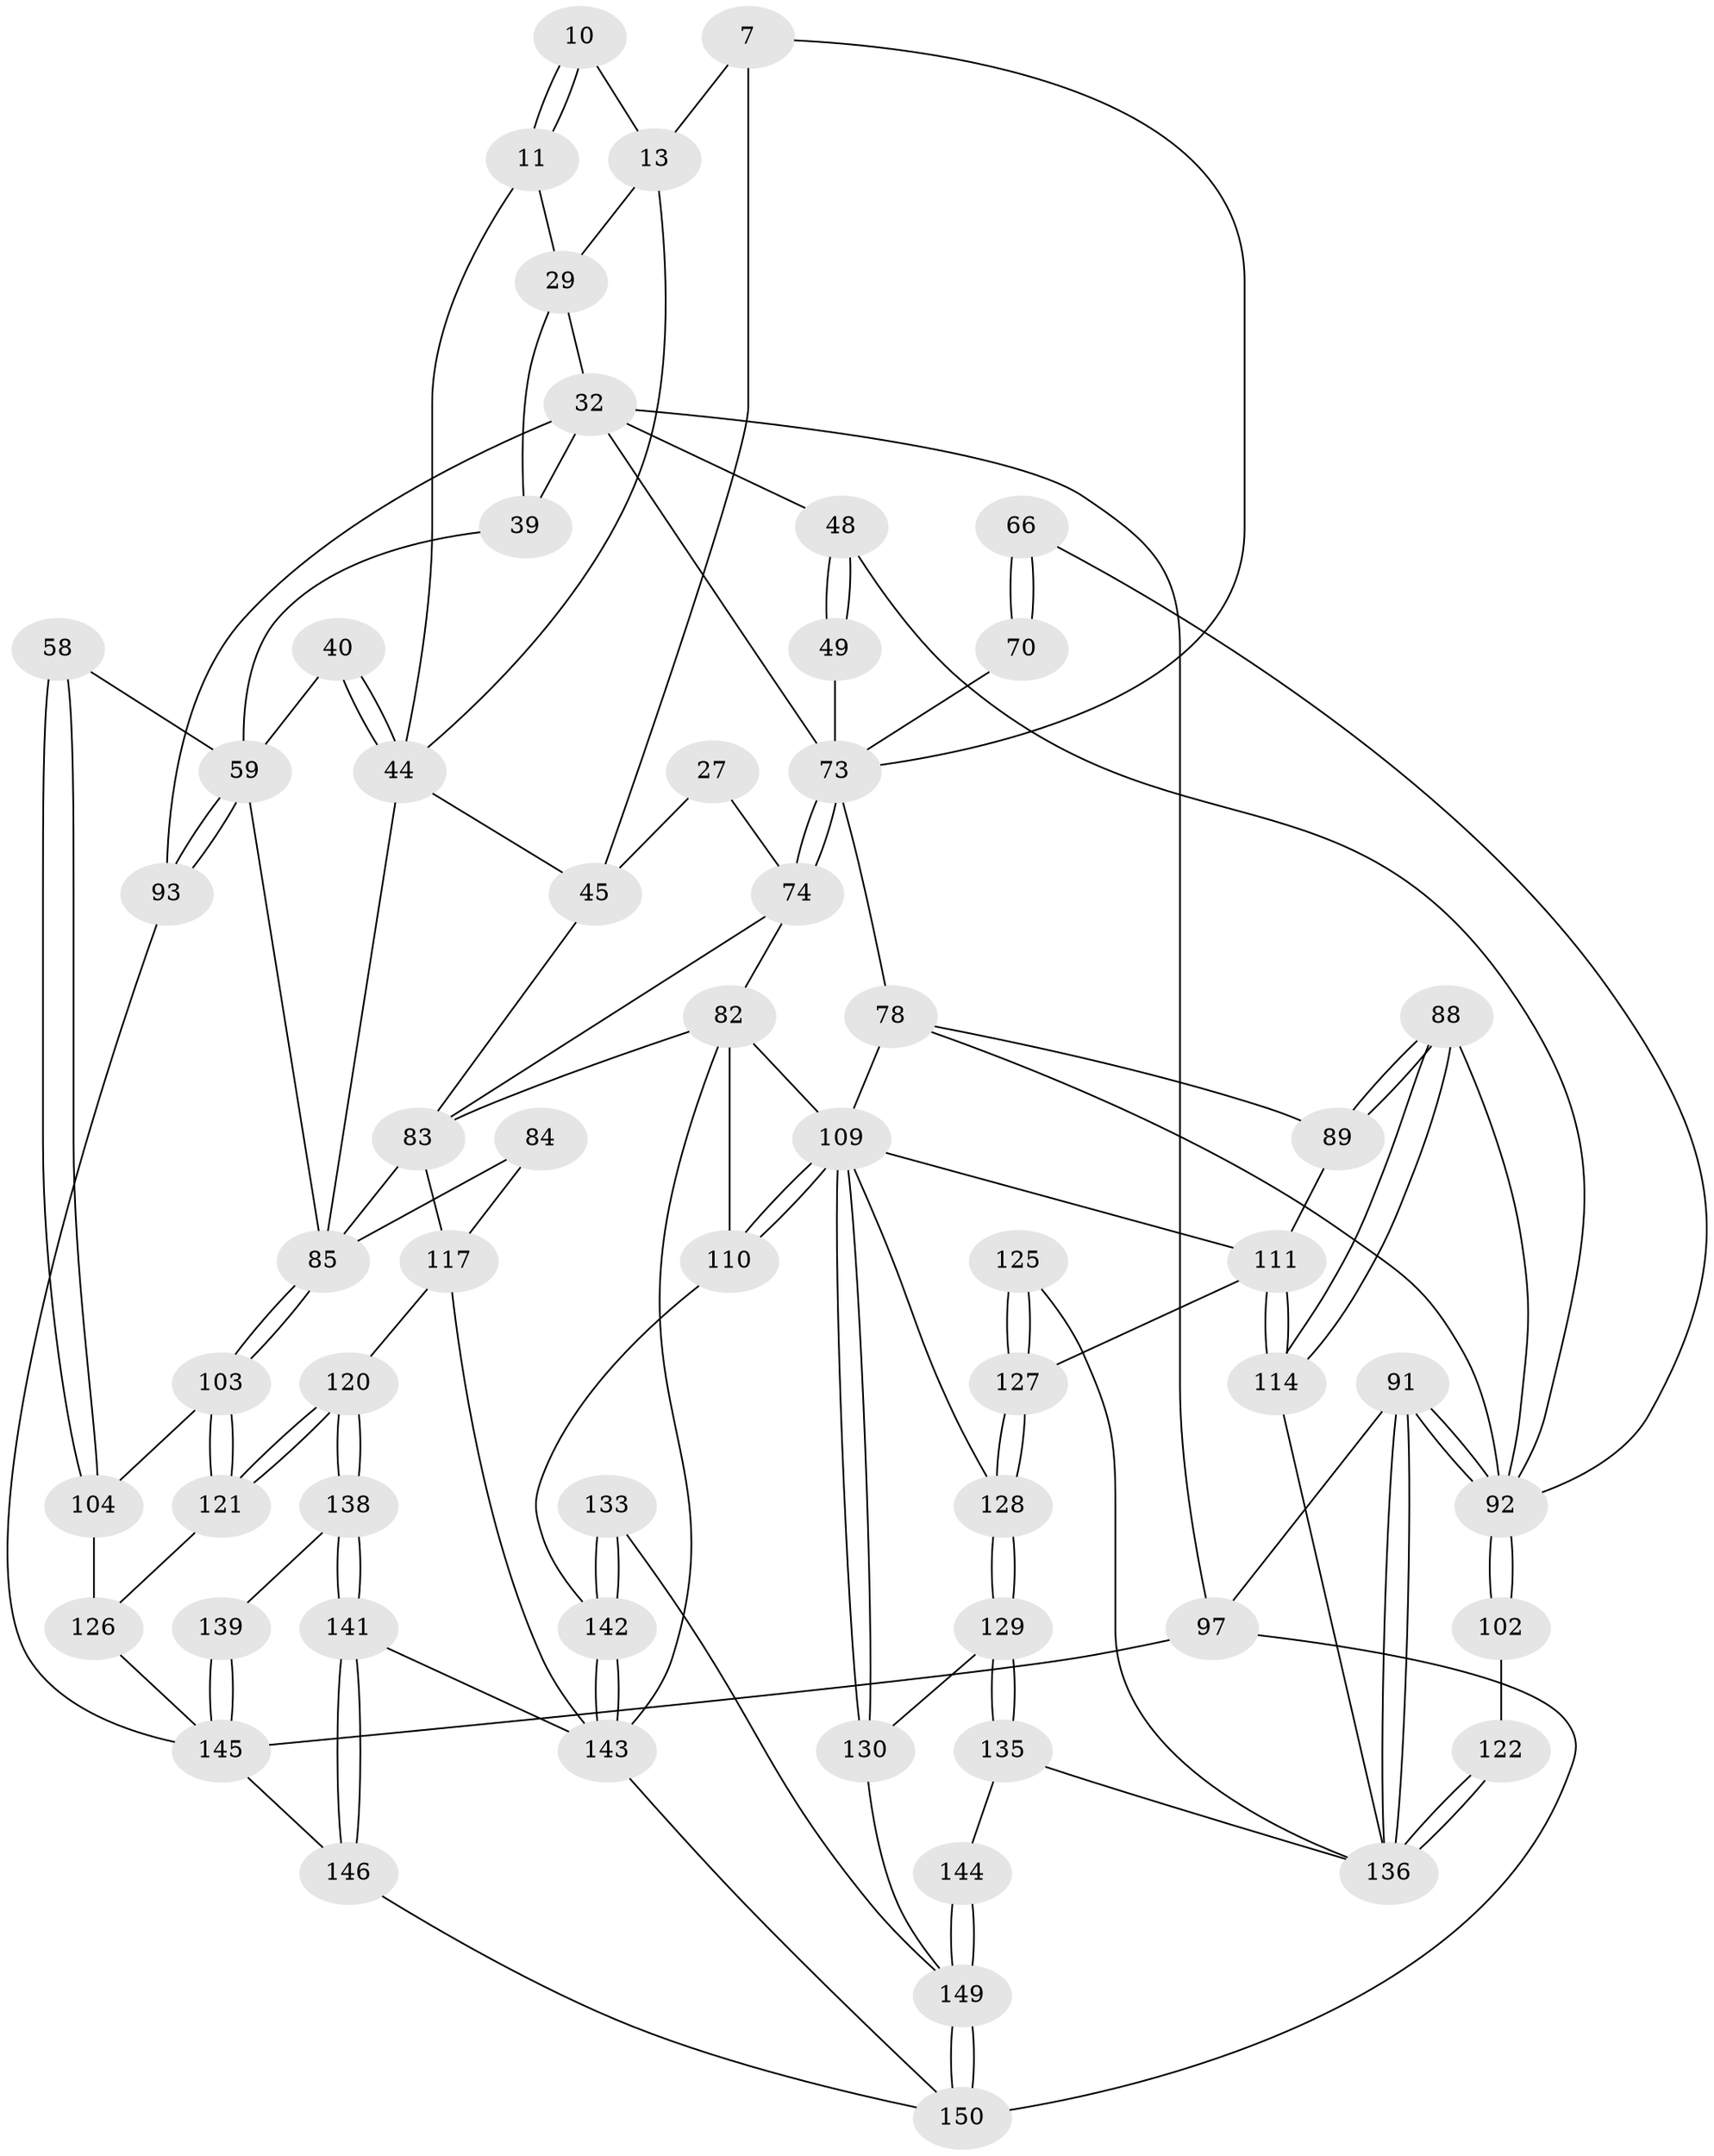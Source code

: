 // original degree distribution, {4: 0.20666666666666667, 6: 0.22, 5: 0.5466666666666666, 3: 0.02666666666666667}
// Generated by graph-tools (version 1.1) at 2025/06/03/04/25 22:06:02]
// undirected, 60 vertices, 133 edges
graph export_dot {
graph [start="1"]
  node [color=gray90,style=filled];
  7 [pos="+0.5151967642619283+0"];
  10 [pos="+0.23910294634449544+0.06414883060990655"];
  11 [pos="+0.21128508762915046+0.13926443531685226"];
  13 [pos="+0.28311506343952175+0.06620558608447026",super="+8+9"];
  27 [pos="+0.5639829555931419+0.16154397952065072"];
  29 [pos="+0.009204266061823873+0.015744019109767055",super="+28"];
  32 [pos="+0+0.21312349826641325",super="+21+2+3+23"];
  39 [pos="+0.08153863198173913+0.1451728208932914",super="+30+31"];
  40 [pos="+0.23259956513249538+0.20402822474579113"];
  44 [pos="+0.2609956126008379+0.23302928739204642",super="+43+18+15"];
  45 [pos="+0.4345972284203499+0.24107683008827893",super="+33"];
  48 [pos="+1+0.19216243122243892",super="+34+35+36"];
  49 [pos="+0.9826564500491158+0.2582715161069595",super="+47+37"];
  58 [pos="+0.04284473298603577+0.42566992997476766"];
  59 [pos="+0+0.4070443827706062",super="+57"];
  66 [pos="+1+0.41324046370549367"];
  70 [pos="+0.9012793707282574+0.3628330523210035",super="+67"];
  73 [pos="+0.7837748548478672+0.40155015008120304",super="+72+52"];
  74 [pos="+0.6458020295914847+0.40637392284909585",super="+60+53"];
  78 [pos="+0.8285994632543328+0.48661827553833864",super="+77+76"];
  82 [pos="+0.485656914709419+0.5055630985848",super="+81+80"];
  83 [pos="+0.44738532342089293+0.48621375140472706",super="+68+54"];
  84 [pos="+0.22228525164343715+0.532840622475434",super="+75"];
  85 [pos="+0.2030708031137869+0.52062349145689",super="+63+69"];
  88 [pos="+0.9504563966829664+0.5837627750173778"];
  89 [pos="+0.8771221186701598+0.5180593569923246"];
  91 [pos="+1+1"];
  92 [pos="+1+0.5875525912007052",super="+64+65+79+87"];
  93 [pos="+0+0.3916835177777162",super="+56"];
  97 [pos="+0+1",super="+90"];
  102 [pos="+1+0.5887639698308902"];
  103 [pos="+0.09983848202997915+0.6288154248814495"];
  104 [pos="+0.05040569904991953+0.6125654660510439"];
  109 [pos="+0.6647422101291923+0.6896451079506039",super="+108+99+98+101"];
  110 [pos="+0.5584798465898416+0.602956840371618"];
  111 [pos="+0.847005576767125+0.607603351214285",super="+100"];
  114 [pos="+0.9207282819090495+0.6145584963858456"];
  117 [pos="+0.27628355648857045+0.6419505914417276",super="+86"];
  120 [pos="+0.22256919783799298+0.6923755800083397"];
  121 [pos="+0.11963337933984322+0.6827742028738417"];
  122 [pos="+0.9317895925098993+0.6920947714685548"];
  125 [pos="+0.8357204006067873+0.6897306852677839"];
  126 [pos="+0.0977316991203224+0.7043501543164575",super="+105"];
  127 [pos="+0.8107638286178985+0.6977880207674763",super="+113+112"];
  128 [pos="+0.7865337048849431+0.724097562528325",super="+107+106"];
  129 [pos="+0.7776122092833182+0.7374874043367545"];
  130 [pos="+0.66592422733866+0.7124029784479605"];
  133 [pos="+0.5675725728884762+0.7988932530383213"];
  135 [pos="+0.8389202208482035+0.8706743637344027"];
  136 [pos="+1+0.9552924716512795",super="+134+123"];
  138 [pos="+0.2032096556814426+0.7713479459498739"];
  139 [pos="+0.10224823775665544+0.7701985269129684"];
  141 [pos="+0.20329316360828092+0.771690469863315"];
  142 [pos="+0.4786922161614332+0.8570827318064137",super="+119+118"];
  143 [pos="+0.3941530458656305+1",super="+140+116+115"];
  144 [pos="+0.7205095606639256+0.8626136412060624"];
  145 [pos="+0.08612024295125242+0.8164728475497232",super="+96+137"];
  146 [pos="+0.18508753848387632+0.9320150764436929"];
  149 [pos="+0.6581652457476815+0.9447983887629471",super="+132+131"];
  150 [pos="+0.557140248800876+1",super="+148"];
  7 -- 13;
  7 -- 45;
  7 -- 73;
  10 -- 11;
  10 -- 11;
  10 -- 13 [weight=2];
  11 -- 44;
  11 -- 29;
  13 -- 44;
  13 -- 29;
  27 -- 45 [weight=2];
  27 -- 74;
  29 -- 32 [weight=2];
  29 -- 39 [weight=2];
  32 -- 97 [weight=2];
  32 -- 48 [weight=2];
  32 -- 93;
  32 -- 39;
  32 -- 73 [weight=2];
  39 -- 59 [weight=2];
  40 -- 44 [weight=2];
  40 -- 44;
  40 -- 59;
  44 -- 45 [weight=2];
  44 -- 85;
  45 -- 83;
  48 -- 49 [weight=2];
  48 -- 49;
  48 -- 92;
  49 -- 73 [weight=2];
  58 -- 59 [weight=2];
  58 -- 104;
  58 -- 104;
  59 -- 93 [weight=2];
  59 -- 93;
  59 -- 85;
  66 -- 70 [weight=2];
  66 -- 70;
  66 -- 92;
  70 -- 73 [weight=2];
  73 -- 74 [weight=3];
  73 -- 74;
  73 -- 78 [weight=2];
  74 -- 83;
  74 -- 82;
  78 -- 89;
  78 -- 109;
  78 -- 92;
  82 -- 83;
  82 -- 143;
  82 -- 110;
  82 -- 109;
  83 -- 117;
  83 -- 85;
  84 -- 85 [weight=3];
  84 -- 117;
  85 -- 103;
  85 -- 103;
  88 -- 89;
  88 -- 89;
  88 -- 114;
  88 -- 114;
  88 -- 92;
  89 -- 111;
  91 -- 92;
  91 -- 92;
  91 -- 136;
  91 -- 136;
  91 -- 97;
  92 -- 102 [weight=2];
  92 -- 102;
  93 -- 145;
  97 -- 150 [weight=2];
  97 -- 145;
  102 -- 122;
  103 -- 104;
  103 -- 121;
  103 -- 121;
  104 -- 126;
  109 -- 110;
  109 -- 110;
  109 -- 130;
  109 -- 130;
  109 -- 128 [weight=2];
  109 -- 111;
  110 -- 142;
  111 -- 114;
  111 -- 114;
  111 -- 127;
  114 -- 136;
  117 -- 120;
  117 -- 143;
  120 -- 121;
  120 -- 121;
  120 -- 138;
  120 -- 138;
  121 -- 126;
  122 -- 136 [weight=2];
  122 -- 136;
  125 -- 127 [weight=2];
  125 -- 127;
  125 -- 136;
  126 -- 145 [weight=2];
  127 -- 128 [weight=2];
  127 -- 128;
  128 -- 129;
  128 -- 129;
  129 -- 130;
  129 -- 135;
  129 -- 135;
  130 -- 149;
  133 -- 142 [weight=2];
  133 -- 142;
  133 -- 149;
  135 -- 144;
  135 -- 136;
  138 -- 139;
  138 -- 141;
  138 -- 141;
  139 -- 145 [weight=2];
  139 -- 145;
  141 -- 146;
  141 -- 146;
  141 -- 143;
  142 -- 143 [weight=2];
  142 -- 143;
  143 -- 150;
  144 -- 149 [weight=2];
  144 -- 149;
  145 -- 146;
  146 -- 150;
  149 -- 150;
  149 -- 150;
}
